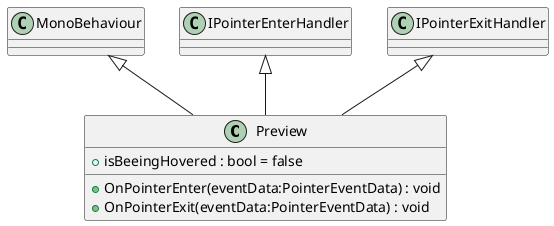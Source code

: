 @startuml
class Preview {
    + isBeeingHovered : bool = false
    + OnPointerEnter(eventData:PointerEventData) : void
    + OnPointerExit(eventData:PointerEventData) : void
}
MonoBehaviour <|-- Preview
IPointerEnterHandler <|-- Preview
IPointerExitHandler <|-- Preview
@enduml
